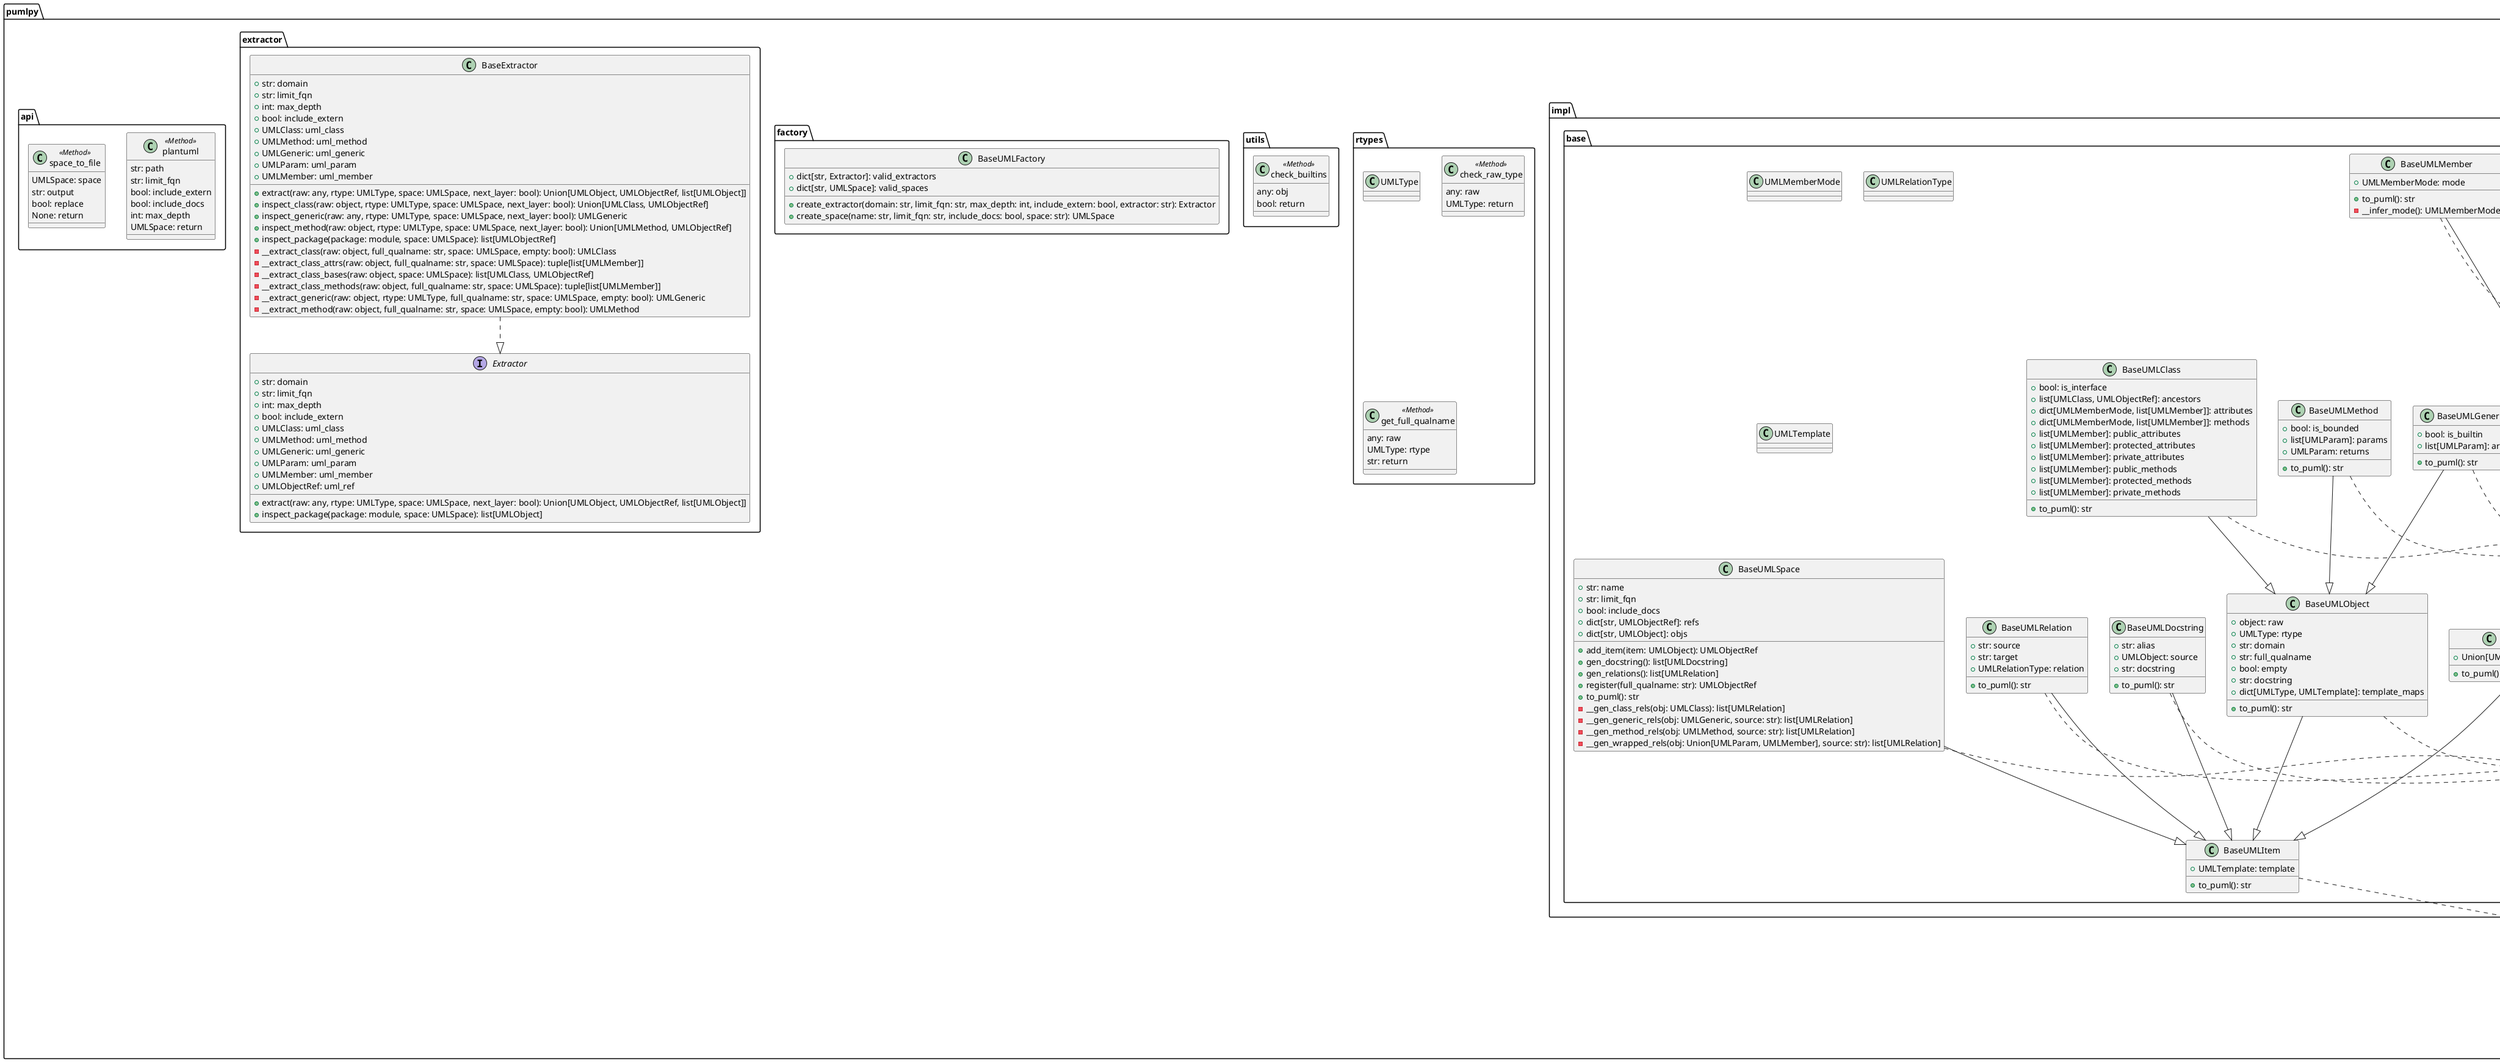 @startuml	pumlpy
Class pumlpy.impl.base.BaseUMLClass {
	+ bool: is_interface
	+ list[UMLClass, UMLObjectRef]: ancestors
	+ dict[UMLMemberMode, list[UMLMember]]: attributes
	+ dict[UMLMemberMode, list[UMLMember]]: methods
	+ list[UMLMember]: public_attributes
	+ list[UMLMember]: protected_attributes
	+ list[UMLMember]: private_attributes
	+ list[UMLMember]: public_methods
	+ list[UMLMember]: protected_methods
	+ list[UMLMember]: private_methods
	+ to_puml(): str
}
Class pumlpy.impl.base.BaseUMLDocstring {
	+ str: alias
	+ UMLObject: source
	+ str: docstring
	+ to_puml(): str
}
Class pumlpy.impl.base.BaseUMLGeneric {
	+ bool: is_builtin
	+ list[UMLParam]: args
	+ to_puml(): str
}
Class pumlpy.impl.base.BaseUMLItem {
	+ UMLTemplate: template
	+ to_puml(): str
}
Class pumlpy.impl.base.BaseUMLMember {
	+ UMLMemberMode: mode
	+ to_puml(): str
	- __infer_mode(): UMLMemberMode
}
Class pumlpy.impl.base.BaseUMLMethod {
	+ bool: is_bounded
	+ list[UMLParam]: params
	+ UMLParam: returns
	+ to_puml(): str
}
Class pumlpy.impl.base.BaseUMLObjWrapper {
	+ Union[UMLObject, UMLObjectRef]: hint
	+ to_puml(): str
}
Class pumlpy.impl.base.BaseUMLObject {
	+ object: raw
	+ UMLType: rtype
	+ str: domain
	+ str: full_qualname
	+ bool: empty
	+ str: docstring
	+ dict[UMLType, UMLTemplate]: template_maps
	+ to_puml(): str
}
Class pumlpy.impl.base.BaseUMLObjectRef {
	+ str: full_qualname
	+ UMLSpace: space
	+ get(): UMLObject
}
Class pumlpy.impl.base.BaseUMLParam {
	+ str: full_qualname
	+ to_puml(): str
}
Class pumlpy.impl.base.BaseUMLRelation {
	+ str: source
	+ str: target
	+ UMLRelationType: relation
	+ to_puml(): str
}
Class pumlpy.impl.base.BaseUMLSpace {
	+ str: name
	+ str: limit_fqn
	+ bool: include_docs
	+ dict[str, UMLObjectRef]: refs
	+ dict[str, UMLObject]: objs
	+ add_item(item: UMLObject): UMLObjectRef
	+ gen_docstring(): list[UMLDocstring]
	+ gen_relations(): list[UMLRelation]
	+ register(full_qualname: str): UMLObjectRef
	+ to_puml(): str
	- __gen_class_rels(obj: UMLClass): list[UMLRelation]
	- __gen_generic_rels(obj: UMLGeneric, source: str): list[UMLRelation]
	- __gen_method_rels(obj: UMLMethod, source: str): list[UMLRelation]
	- __gen_wrapped_rels(obj: Union[UMLParam, UMLMember], source: str): list[UMLRelation]
}
Class pumlpy.impl.base.UMLMemberMode {


}
Class pumlpy.impl.base.UMLRelationType {


}
Class pumlpy.impl.base.UMLTemplate {


}
Interface pumlpy.interface.UMLClass {
	+ bool: is_interface
	+ list[Union[UMLClass, UMLObjectRef]]: ancestors
	+ dict[UMLMemberMode, list[UMLMember]]: attributes
	+ dict[UMLMemberMode, list[UMLMember]]: methods
	+ list[UMLMember]: public_attributes
	+ list[UMLMember]: protected_attributes
	+ list[UMLMember]: private_attributes
	+ list[UMLMember]: public_methods
	+ list[UMLMember]: protected_methods
	+ list[UMLMember]: private_methods
	+ to_puml(): str
}
Interface pumlpy.interface.UMLDocstring {
	+ str: alias
	+ UMLObject: source
	+ str: docstring
	+ to_puml(): str
}
Interface pumlpy.interface.UMLGeneric {
	+ bool: is_builtin
	+ list[UMLParam]: args
	+ to_puml(): str
}
Interface pumlpy.interface.UMLItem {
	+ UMLTemplate: template
	+ to_puml(): str
}
Interface pumlpy.interface.UMLMember {
	+ UMLMemberMode: mode
	+ to_puml(): str
}
Class pumlpy.interface.UMLMemberMode {
	+ str: PUBLIC
	+ str: PROTECTED
	+ str: PRIVATE

}
Interface pumlpy.interface.UMLMethod {
	+ bool: is_bounded
	+ list[UMLParam]: params
	+ UMLParam: returns
	+ to_puml(): str
}
Interface pumlpy.interface.UMLObjWrapper {
	+ Union[UMLObject, UMLObjectRef]: hint
	+ to_puml(): str
}
Interface pumlpy.interface.UMLObject {
	+ object: raw
	+ UMLType: rtype
	+ str: domain
	+ str: full_qualname
	+ bool: empty
	+ str: docstring
	+ to_puml(): str
}
Interface pumlpy.interface.UMLObjectRef {
	+ str: full_qualname
	+ UMLSpace: space
	+ get(): UMLObject
}
Interface pumlpy.interface.UMLParam {
	+ str: full_qualname
	+ to_puml(): str
}
Interface pumlpy.interface.UMLRelation {
	+ str: source
	+ str: target
	+ UMLRelationType: relation
	+ to_puml(): str
}
Class pumlpy.interface.UMLRelationType {
	+ str: ASSOCIATION
	+ str: AGGREGATION
	+ str: COMPOSITION
	+ str: INHERITANCE
	+ str: IMPLEMENTATION
	+ str: DEPENDENCY
	+ str: LINK

}
Interface pumlpy.interface.UMLSpace {
	+ UMLTemplate: template
	+ str: name
	+ str: limit_fqn
	+ bool: include_docs
	+ dict[str, UMLObjectRef]: refs
	+ dict[str, UMLObject]: objs
	+ add_item(item: UMLObject): UMLObjectRef
	+ gen_docstring(): list[UMLDocstring]
	+ gen_relations(): list[UMLRelation]
	+ register(full_qualname: str): UMLObjectRef
	+ to_puml(): str
}
Class pumlpy.interface.UMLTemplate {
	+ str: CLASS
	+ str: METHOD
	+ str: GENERIC
	+ str: PARAM
	+ str: MEMBER
	+ str: DOCS
	+ str: RELATION
	+ str: SPACE

}
Class pumlpy.rtypes.UMLType {


}
Class pumlpy.rtypes.check_raw_type << Method >> {
	any: raw
	UMLType: return
}
Class pumlpy.rtypes.get_full_qualname << Method >> {
	any: raw
	UMLType: rtype
	str: return
}
Class pumlpy.utils.check_builtins << Method >> {
	any: obj
	bool: return
}
Class pumlpy.factory.BaseUMLFactory {
	+ dict[str, Extractor]: valid_extractors
	+ dict[str, UMLSpace]: valid_spaces
	+ create_extractor(domain: str, limit_fqn: str, max_depth: int, include_extern: bool, extractor: str): Extractor
	+ create_space(name: str, limit_fqn: str, include_docs: bool, space: str): UMLSpace
}
Class pumlpy.extractor.BaseExtractor {
	+ str: domain
	+ str: limit_fqn
	+ int: max_depth
	+ bool: include_extern
	+ UMLClass: uml_class
	+ UMLMethod: uml_method
	+ UMLGeneric: uml_generic
	+ UMLParam: uml_param
	+ UMLMember: uml_member
	+ extract(raw: any, rtype: UMLType, space: UMLSpace, next_layer: bool): Union[UMLObject, UMLObjectRef, list[UMLObject]]
	+ inspect_class(raw: object, rtype: UMLType, space: UMLSpace, next_layer: bool): Union[UMLClass, UMLObjectRef]
	+ inspect_generic(raw: any, rtype: UMLType, space: UMLSpace, next_layer: bool): UMLGeneric
	+ inspect_method(raw: object, rtype: UMLType, space: UMLSpace, next_layer: bool): Union[UMLMethod, UMLObjectRef]
	+ inspect_package(package: module, space: UMLSpace): list[UMLObjectRef]
	- __extract_class(raw: object, full_qualname: str, space: UMLSpace, empty: bool): UMLClass
	- __extract_class_attrs(raw: object, full_qualname: str, space: UMLSpace): tuple[list[UMLMember]]
	- __extract_class_bases(raw: object, space: UMLSpace): list[UMLClass, UMLObjectRef]
	- __extract_class_methods(raw: object, full_qualname: str, space: UMLSpace): tuple[list[UMLMember]]
	- __extract_generic(raw: object, rtype: UMLType, full_qualname: str, space: UMLSpace, empty: bool): UMLGeneric
	- __extract_method(raw: object, full_qualname: str, space: UMLSpace, empty: bool): UMLMethod
}
Interface pumlpy.extractor.Extractor {
	+ str: domain
	+ str: limit_fqn
	+ int: max_depth
	+ bool: include_extern
	+ UMLClass: uml_class
	+ UMLMethod: uml_method
	+ UMLGeneric: uml_generic
	+ UMLParam: uml_param
	+ UMLMember: uml_member
	+ UMLObjectRef: uml_ref
	+ extract(raw: any, rtype: UMLType, space: UMLSpace, next_layer: bool): Union[UMLObject, UMLObjectRef, list[UMLObject]]
	+ inspect_package(package: module, space: UMLSpace): list[UMLObject]
}
Class pumlpy.api.plantuml << Method >> {
	str: path
	str: limit_fqn
	bool: include_extern
	bool: include_docs
	int: max_depth
	UMLSpace: return
}
Class pumlpy.api.space_to_file << Method >> {
	UMLSpace: space
	str: output
	bool: replace
	None: return
}
pumlpy.impl.base.BaseUMLClass --|> pumlpy.impl.base.BaseUMLObject
pumlpy.impl.base.BaseUMLClass ..|> pumlpy.interface.UMLClass
pumlpy.impl.base.BaseUMLDocstring --|> pumlpy.impl.base.BaseUMLItem
pumlpy.impl.base.BaseUMLDocstring ..|> pumlpy.interface.UMLDocstring
pumlpy.impl.base.BaseUMLGeneric --|> pumlpy.impl.base.BaseUMLObject
pumlpy.impl.base.BaseUMLGeneric ..|> pumlpy.interface.UMLGeneric
pumlpy.impl.base.BaseUMLItem ..|> pumlpy.interface.UMLItem
pumlpy.impl.base.BaseUMLMember --|> pumlpy.impl.base.BaseUMLParam
pumlpy.impl.base.BaseUMLMember ..|> pumlpy.interface.UMLMember
pumlpy.impl.base.BaseUMLMethod --|> pumlpy.impl.base.BaseUMLObject
pumlpy.impl.base.BaseUMLMethod ..|> pumlpy.interface.UMLMethod
pumlpy.impl.base.BaseUMLObjWrapper --|> pumlpy.impl.base.BaseUMLItem
pumlpy.impl.base.BaseUMLObjWrapper ..|> pumlpy.interface.UMLObjWrapper
pumlpy.impl.base.BaseUMLObject --|> pumlpy.impl.base.BaseUMLItem
pumlpy.impl.base.BaseUMLObject ..|> pumlpy.interface.UMLObject
pumlpy.impl.base.BaseUMLObjectRef ..|> pumlpy.interface.UMLObjectRef
pumlpy.impl.base.BaseUMLParam --|> pumlpy.impl.base.BaseUMLObjWrapper
pumlpy.impl.base.BaseUMLParam ..|> pumlpy.interface.UMLParam
pumlpy.impl.base.BaseUMLRelation --|> pumlpy.impl.base.BaseUMLItem
pumlpy.impl.base.BaseUMLRelation ..|> pumlpy.interface.UMLRelation
pumlpy.impl.base.BaseUMLSpace --|> pumlpy.impl.base.BaseUMLItem
pumlpy.impl.base.BaseUMLSpace ..|> pumlpy.interface.UMLSpace
pumlpy.interface.UMLClass ..|> pumlpy.interface.UMLObject
pumlpy.interface.UMLDocstring ..|> pumlpy.interface.UMLItem
pumlpy.interface.UMLGeneric ..|> pumlpy.interface.UMLObject
pumlpy.interface.UMLMember ..|> pumlpy.interface.UMLParam
pumlpy.interface.UMLMethod ..|> pumlpy.interface.UMLObject
pumlpy.interface.UMLObjWrapper ..|> pumlpy.interface.UMLItem
pumlpy.interface.UMLObject ..|> pumlpy.interface.UMLItem
pumlpy.interface.UMLParam ..|> pumlpy.interface.UMLObjWrapper
pumlpy.interface.UMLRelation ..|> pumlpy.interface.UMLItem
pumlpy.interface.UMLSpace ..|> pumlpy.interface.UMLItem
pumlpy.extractor.BaseExtractor ..|> pumlpy.extractor.Extractor
@enduml
